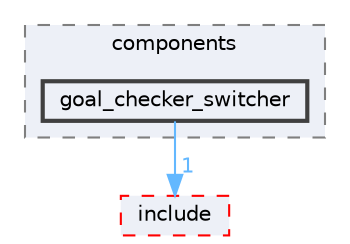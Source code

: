 digraph "smacc2_client_library/nav2z_client/nav2z_client/src/nav2z_client/components/goal_checker_switcher"
{
 // LATEX_PDF_SIZE
  bgcolor="transparent";
  edge [fontname=Helvetica,fontsize=10,labelfontname=Helvetica,labelfontsize=10];
  node [fontname=Helvetica,fontsize=10,shape=box,height=0.2,width=0.4];
  compound=true
  subgraph clusterdir_489022b34b6f33c558ff8778b054242f {
    graph [ bgcolor="#edf0f7", pencolor="grey50", label="components", fontname=Helvetica,fontsize=10 style="filled,dashed", URL="dir_489022b34b6f33c558ff8778b054242f.html",tooltip=""]
  dir_5a4206f2759966e39ffd6a54be8679dd [label="goal_checker_switcher", fillcolor="#edf0f7", color="grey25", style="filled,bold", URL="dir_5a4206f2759966e39ffd6a54be8679dd.html",tooltip=""];
  }
  dir_a54a6761668c219ed2639eecfde4195c [label="include", fillcolor="#edf0f7", color="red", style="filled,dashed", URL="dir_a54a6761668c219ed2639eecfde4195c.html",tooltip=""];
  dir_5a4206f2759966e39ffd6a54be8679dd->dir_a54a6761668c219ed2639eecfde4195c [headlabel="1", labeldistance=1.5 headhref="dir_000045_000059.html" color="steelblue1" fontcolor="steelblue1"];
}
